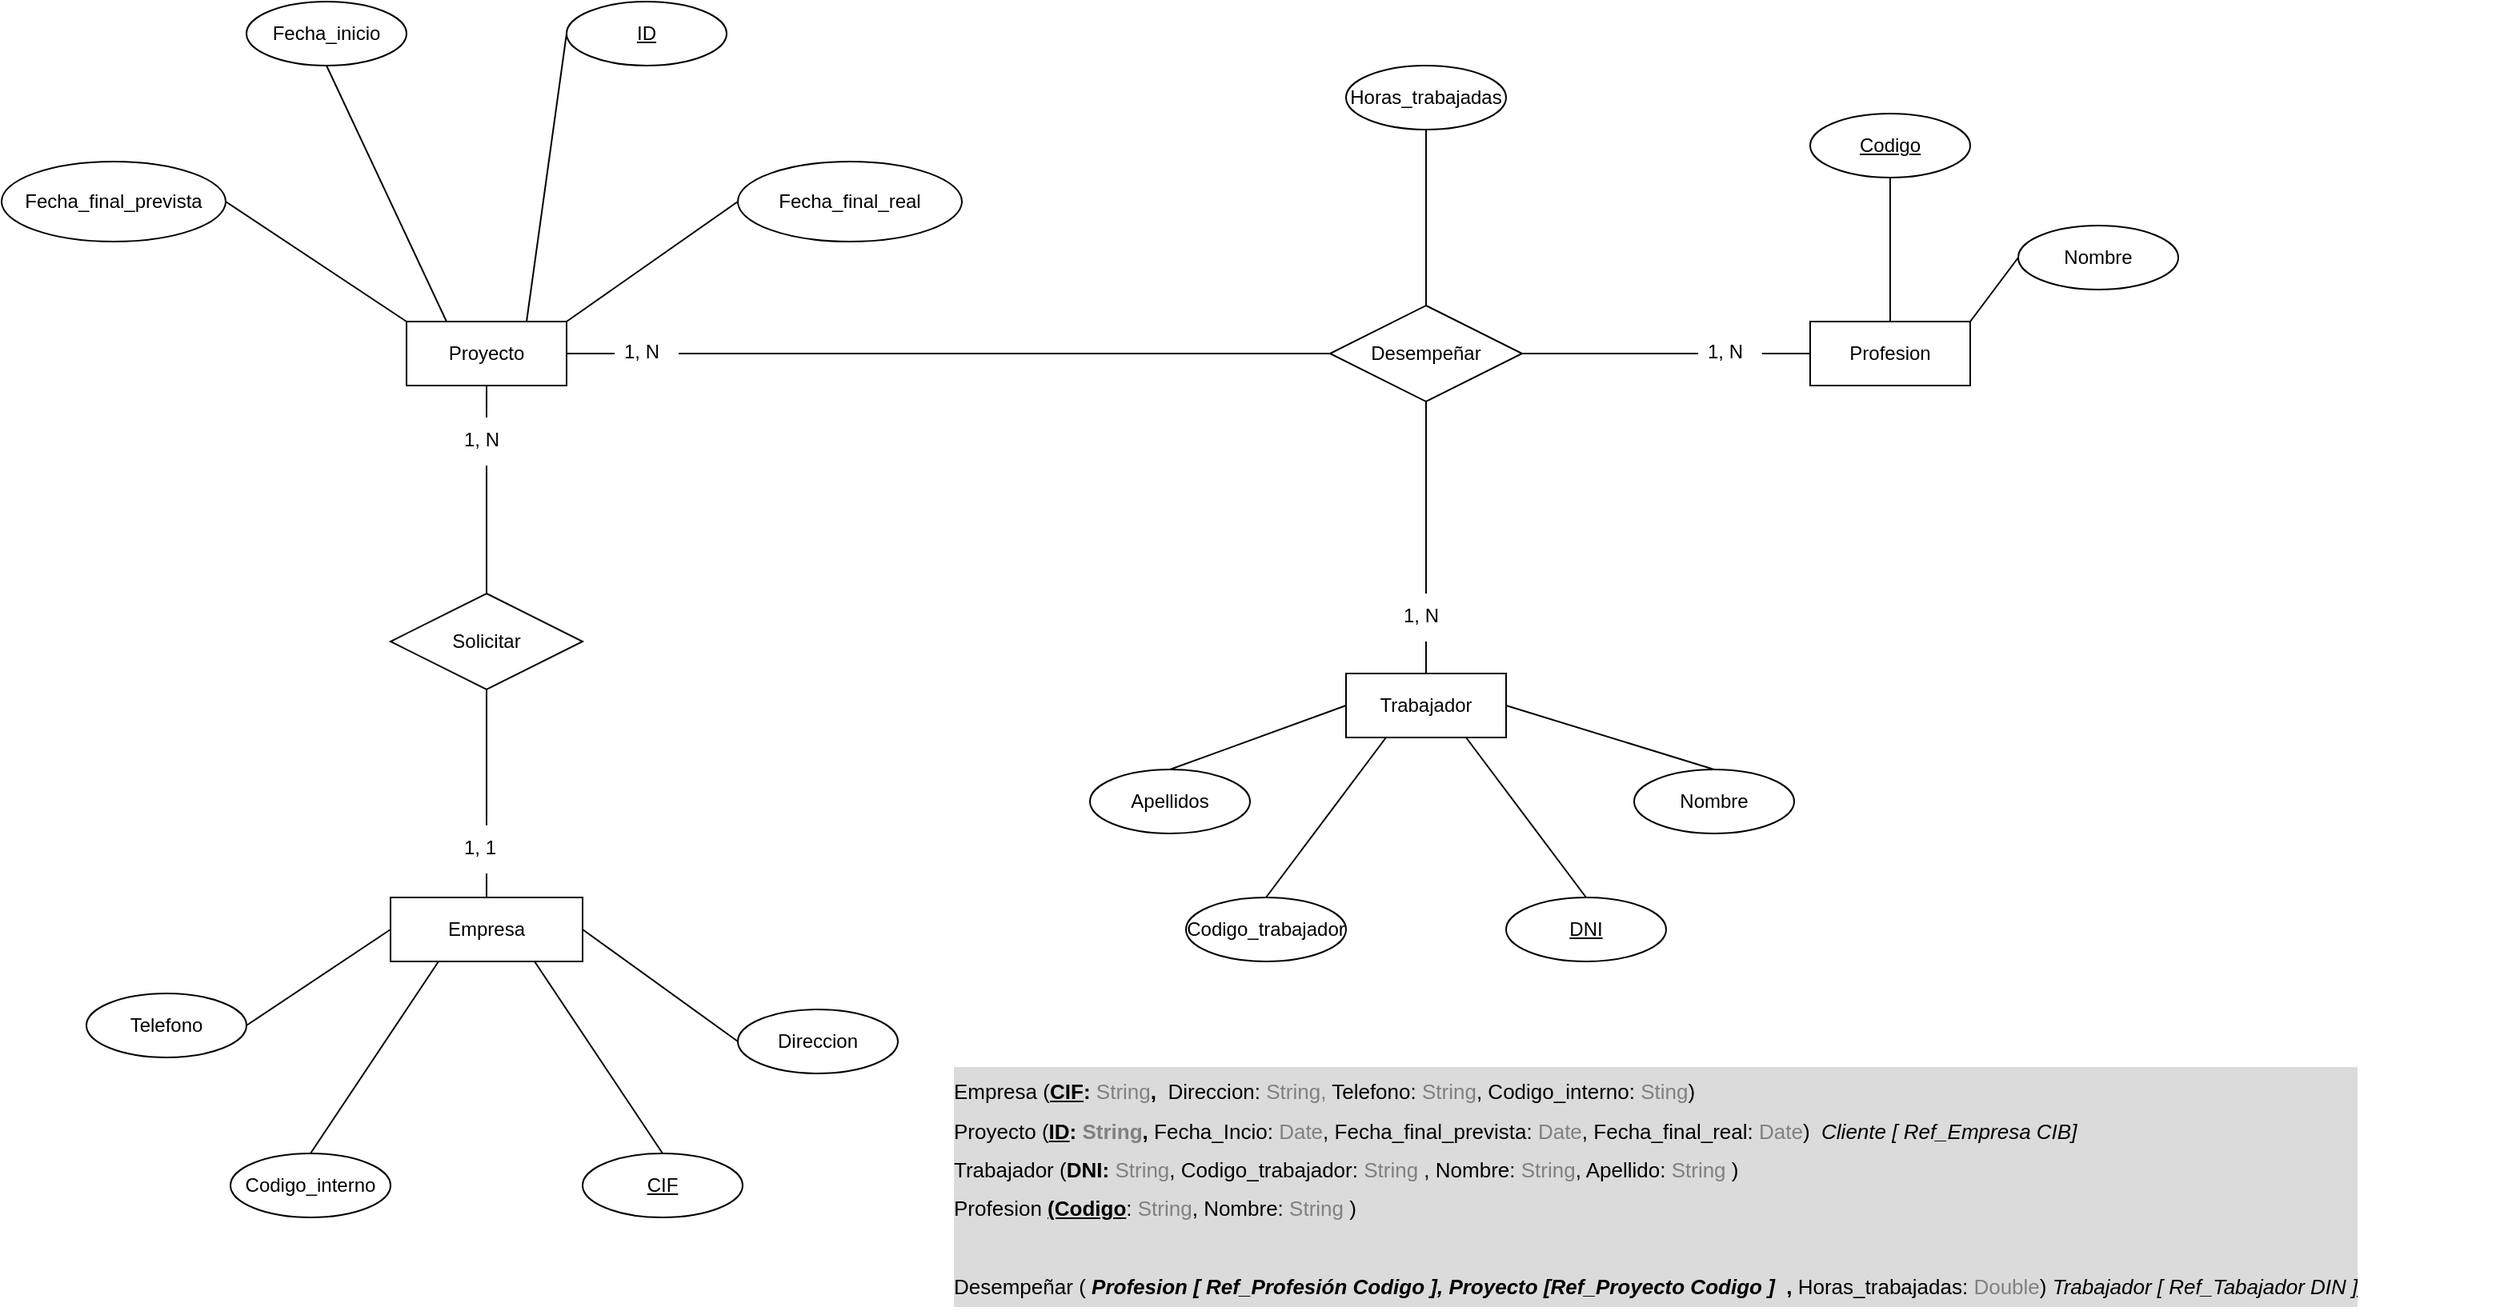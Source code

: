 <mxfile version="22.0.4" type="github">
  <diagram name="Página-1" id="OS-vShhvKpMB2Uq_5CtL">
    <mxGraphModel dx="1386" dy="751" grid="1" gridSize="10" guides="1" tooltips="1" connect="1" arrows="1" fold="1" page="1" pageScale="1" pageWidth="827" pageHeight="1169" math="0" shadow="0">
      <root>
        <mxCell id="0" />
        <mxCell id="1" parent="0" />
        <mxCell id="Ldbrtm0ahJh7P3wSo-CR-1" value="Empresa" style="whiteSpace=wrap;html=1;align=center;rounded=0;" parent="1" vertex="1">
          <mxGeometry x="323" y="610" width="120" height="40" as="geometry" />
        </mxCell>
        <mxCell id="Ldbrtm0ahJh7P3wSo-CR-2" value="Proyecto" style="whiteSpace=wrap;html=1;align=center;rounded=0;" parent="1" vertex="1">
          <mxGeometry x="333" y="250" width="100" height="40" as="geometry" />
        </mxCell>
        <mxCell id="Ldbrtm0ahJh7P3wSo-CR-3" value="Trabajador" style="whiteSpace=wrap;html=1;align=center;rounded=0;" parent="1" vertex="1">
          <mxGeometry x="920" y="470" width="100" height="40" as="geometry" />
        </mxCell>
        <mxCell id="Ldbrtm0ahJh7P3wSo-CR-4" value="Profesion" style="whiteSpace=wrap;html=1;align=center;rounded=0;" parent="1" vertex="1">
          <mxGeometry x="1210" y="250" width="100" height="40" as="geometry" />
        </mxCell>
        <mxCell id="Ldbrtm0ahJh7P3wSo-CR-5" value="CIF" style="ellipse;whiteSpace=wrap;html=1;align=center;fontStyle=4;rounded=0;" parent="1" vertex="1">
          <mxGeometry x="443" y="770" width="100" height="40" as="geometry" />
        </mxCell>
        <mxCell id="Ldbrtm0ahJh7P3wSo-CR-6" value="Direccion" style="ellipse;whiteSpace=wrap;html=1;align=center;rounded=0;" parent="1" vertex="1">
          <mxGeometry x="540" y="680" width="100" height="40" as="geometry" />
        </mxCell>
        <mxCell id="Ldbrtm0ahJh7P3wSo-CR-7" value="Telefono" style="ellipse;whiteSpace=wrap;html=1;align=center;rounded=0;" parent="1" vertex="1">
          <mxGeometry x="133" y="670" width="100" height="40" as="geometry" />
        </mxCell>
        <mxCell id="Ldbrtm0ahJh7P3wSo-CR-8" value="Codigo_interno" style="ellipse;whiteSpace=wrap;html=1;align=center;rounded=0;" parent="1" vertex="1">
          <mxGeometry x="223" y="770" width="100" height="40" as="geometry" />
        </mxCell>
        <mxCell id="Ldbrtm0ahJh7P3wSo-CR-10" value="Fecha_inicio" style="ellipse;whiteSpace=wrap;html=1;align=center;rounded=0;" parent="1" vertex="1">
          <mxGeometry x="233" y="50" width="100" height="40" as="geometry" />
        </mxCell>
        <mxCell id="Ldbrtm0ahJh7P3wSo-CR-11" value="Fecha_final_prevista" style="ellipse;whiteSpace=wrap;html=1;align=center;rounded=0;" parent="1" vertex="1">
          <mxGeometry x="80" y="150" width="140" height="50" as="geometry" />
        </mxCell>
        <mxCell id="Ldbrtm0ahJh7P3wSo-CR-12" value="Fecha_final_real" style="ellipse;whiteSpace=wrap;html=1;align=center;rounded=0;" parent="1" vertex="1">
          <mxGeometry x="540" y="150" width="140" height="50" as="geometry" />
        </mxCell>
        <mxCell id="Ldbrtm0ahJh7P3wSo-CR-14" value="DNI" style="ellipse;whiteSpace=wrap;html=1;align=center;fontStyle=4;rounded=0;" parent="1" vertex="1">
          <mxGeometry x="1020" y="610" width="100" height="40" as="geometry" />
        </mxCell>
        <mxCell id="Ldbrtm0ahJh7P3wSo-CR-15" value="Codigo_trabajador" style="ellipse;whiteSpace=wrap;html=1;align=center;rounded=0;" parent="1" vertex="1">
          <mxGeometry x="820" y="610" width="100" height="40" as="geometry" />
        </mxCell>
        <mxCell id="Ldbrtm0ahJh7P3wSo-CR-16" value="Nombre" style="ellipse;whiteSpace=wrap;html=1;align=center;rounded=0;" parent="1" vertex="1">
          <mxGeometry x="1100" y="530" width="100" height="40" as="geometry" />
        </mxCell>
        <mxCell id="Ldbrtm0ahJh7P3wSo-CR-17" value="Apellidos" style="ellipse;whiteSpace=wrap;html=1;align=center;rounded=0;" parent="1" vertex="1">
          <mxGeometry x="760" y="530" width="100" height="40" as="geometry" />
        </mxCell>
        <mxCell id="Ldbrtm0ahJh7P3wSo-CR-20" value="ID" style="ellipse;whiteSpace=wrap;html=1;align=center;fontStyle=4;rounded=0;" parent="1" vertex="1">
          <mxGeometry x="433" y="50" width="100" height="40" as="geometry" />
        </mxCell>
        <mxCell id="Ldbrtm0ahJh7P3wSo-CR-21" value="Codigo" style="ellipse;whiteSpace=wrap;html=1;align=center;fontStyle=4;rounded=0;" parent="1" vertex="1">
          <mxGeometry x="1210" y="120" width="100" height="40" as="geometry" />
        </mxCell>
        <mxCell id="Ldbrtm0ahJh7P3wSo-CR-22" value="Nombre" style="ellipse;whiteSpace=wrap;html=1;align=center;rounded=0;" parent="1" vertex="1">
          <mxGeometry x="1340" y="190" width="100" height="40" as="geometry" />
        </mxCell>
        <mxCell id="Ldbrtm0ahJh7P3wSo-CR-23" value="Solicitar" style="shape=rhombus;perimeter=rhombusPerimeter;whiteSpace=wrap;html=1;align=center;rounded=0;" parent="1" vertex="1">
          <mxGeometry x="323" y="420" width="120" height="60" as="geometry" />
        </mxCell>
        <mxCell id="Ldbrtm0ahJh7P3wSo-CR-24" value="" style="endArrow=none;html=1;rounded=0;exitX=0.5;exitY=0;exitDx=0;exitDy=0;entryX=0.5;entryY=1;entryDx=0;entryDy=0;" parent="1" source="Ldbrtm0ahJh7P3wSo-CR-40" target="Ldbrtm0ahJh7P3wSo-CR-23" edge="1">
          <mxGeometry relative="1" as="geometry">
            <mxPoint x="510" y="490" as="sourcePoint" />
            <mxPoint x="670" y="490" as="targetPoint" />
          </mxGeometry>
        </mxCell>
        <mxCell id="Ldbrtm0ahJh7P3wSo-CR-25" value="" style="endArrow=none;html=1;rounded=0;exitX=0.5;exitY=0;exitDx=0;exitDy=0;entryX=0.5;entryY=1;entryDx=0;entryDy=0;" parent="1" source="Ldbrtm0ahJh7P3wSo-CR-39" target="Ldbrtm0ahJh7P3wSo-CR-2" edge="1">
          <mxGeometry relative="1" as="geometry">
            <mxPoint x="393" y="620" as="sourcePoint" />
            <mxPoint x="393" y="490" as="targetPoint" />
          </mxGeometry>
        </mxCell>
        <mxCell id="Ldbrtm0ahJh7P3wSo-CR-26" value="" style="endArrow=none;html=1;rounded=0;exitX=0.5;exitY=0;exitDx=0;exitDy=0;entryX=0.75;entryY=1;entryDx=0;entryDy=0;" parent="1" source="Ldbrtm0ahJh7P3wSo-CR-5" target="Ldbrtm0ahJh7P3wSo-CR-1" edge="1">
          <mxGeometry relative="1" as="geometry">
            <mxPoint x="510" y="490" as="sourcePoint" />
            <mxPoint x="670" y="490" as="targetPoint" />
          </mxGeometry>
        </mxCell>
        <mxCell id="Ldbrtm0ahJh7P3wSo-CR-27" value="" style="endArrow=none;html=1;rounded=0;exitX=1;exitY=0.5;exitDx=0;exitDy=0;entryX=0;entryY=0.5;entryDx=0;entryDy=0;" parent="1" source="Ldbrtm0ahJh7P3wSo-CR-1" target="Ldbrtm0ahJh7P3wSo-CR-6" edge="1">
          <mxGeometry relative="1" as="geometry">
            <mxPoint x="510" y="490" as="sourcePoint" />
            <mxPoint x="670" y="490" as="targetPoint" />
          </mxGeometry>
        </mxCell>
        <mxCell id="Ldbrtm0ahJh7P3wSo-CR-28" value="" style="endArrow=none;html=1;rounded=0;exitX=1;exitY=0.5;exitDx=0;exitDy=0;entryX=0;entryY=0.5;entryDx=0;entryDy=0;" parent="1" source="Ldbrtm0ahJh7P3wSo-CR-7" target="Ldbrtm0ahJh7P3wSo-CR-1" edge="1">
          <mxGeometry relative="1" as="geometry">
            <mxPoint x="510" y="490" as="sourcePoint" />
            <mxPoint x="670" y="490" as="targetPoint" />
          </mxGeometry>
        </mxCell>
        <mxCell id="Ldbrtm0ahJh7P3wSo-CR-29" value="" style="endArrow=none;html=1;rounded=0;exitX=0.5;exitY=0;exitDx=0;exitDy=0;entryX=0.25;entryY=1;entryDx=0;entryDy=0;" parent="1" source="Ldbrtm0ahJh7P3wSo-CR-8" target="Ldbrtm0ahJh7P3wSo-CR-1" edge="1">
          <mxGeometry relative="1" as="geometry">
            <mxPoint x="510" y="490" as="sourcePoint" />
            <mxPoint x="670" y="490" as="targetPoint" />
          </mxGeometry>
        </mxCell>
        <mxCell id="Ldbrtm0ahJh7P3wSo-CR-30" value="" style="endArrow=none;html=1;rounded=0;exitX=1;exitY=0;exitDx=0;exitDy=0;entryX=0;entryY=0.5;entryDx=0;entryDy=0;" parent="1" source="Ldbrtm0ahJh7P3wSo-CR-2" target="Ldbrtm0ahJh7P3wSo-CR-12" edge="1">
          <mxGeometry relative="1" as="geometry">
            <mxPoint x="510" y="190" as="sourcePoint" />
            <mxPoint x="670" y="190" as="targetPoint" />
          </mxGeometry>
        </mxCell>
        <mxCell id="Ldbrtm0ahJh7P3wSo-CR-31" value="" style="endArrow=none;html=1;rounded=0;entryX=0;entryY=0.5;entryDx=0;entryDy=0;exitX=0.75;exitY=0;exitDx=0;exitDy=0;" parent="1" source="Ldbrtm0ahJh7P3wSo-CR-2" target="Ldbrtm0ahJh7P3wSo-CR-20" edge="1">
          <mxGeometry relative="1" as="geometry">
            <mxPoint x="510" y="190" as="sourcePoint" />
            <mxPoint x="670" y="190" as="targetPoint" />
          </mxGeometry>
        </mxCell>
        <mxCell id="Ldbrtm0ahJh7P3wSo-CR-33" value="" style="endArrow=none;html=1;rounded=0;exitX=0.5;exitY=1;exitDx=0;exitDy=0;entryX=0.25;entryY=0;entryDx=0;entryDy=0;" parent="1" source="Ldbrtm0ahJh7P3wSo-CR-10" target="Ldbrtm0ahJh7P3wSo-CR-2" edge="1">
          <mxGeometry relative="1" as="geometry">
            <mxPoint x="510" y="190" as="sourcePoint" />
            <mxPoint x="670" y="190" as="targetPoint" />
          </mxGeometry>
        </mxCell>
        <mxCell id="Ldbrtm0ahJh7P3wSo-CR-34" value="" style="endArrow=none;html=1;rounded=0;exitX=1;exitY=0.5;exitDx=0;exitDy=0;entryX=0;entryY=0;entryDx=0;entryDy=0;" parent="1" source="Ldbrtm0ahJh7P3wSo-CR-11" target="Ldbrtm0ahJh7P3wSo-CR-2" edge="1">
          <mxGeometry relative="1" as="geometry">
            <mxPoint x="510" y="190" as="sourcePoint" />
            <mxPoint x="670" y="190" as="targetPoint" />
          </mxGeometry>
        </mxCell>
        <mxCell id="Ldbrtm0ahJh7P3wSo-CR-41" value="Desempeñar" style="shape=rhombus;perimeter=rhombusPerimeter;whiteSpace=wrap;html=1;align=center;rounded=0;" parent="1" vertex="1">
          <mxGeometry x="910" y="240" width="120" height="60" as="geometry" />
        </mxCell>
        <mxCell id="Ldbrtm0ahJh7P3wSo-CR-42" value="" style="endArrow=none;html=1;rounded=0;exitX=1;exitY=0.5;exitDx=0;exitDy=0;entryX=0;entryY=0.5;entryDx=0;entryDy=0;" parent="1" source="Ldbrtm0ahJh7P3wSo-CR-51" target="Ldbrtm0ahJh7P3wSo-CR-41" edge="1">
          <mxGeometry relative="1" as="geometry">
            <mxPoint x="510" y="390" as="sourcePoint" />
            <mxPoint x="670" y="390" as="targetPoint" />
          </mxGeometry>
        </mxCell>
        <mxCell id="Ldbrtm0ahJh7P3wSo-CR-43" value="" style="endArrow=none;html=1;rounded=0;entryX=0;entryY=0.5;entryDx=0;entryDy=0;exitX=1;exitY=0.5;exitDx=0;exitDy=0;" parent="1" source="Ldbrtm0ahJh7P3wSo-CR-52" target="Ldbrtm0ahJh7P3wSo-CR-4" edge="1">
          <mxGeometry relative="1" as="geometry">
            <mxPoint x="670" y="390" as="sourcePoint" />
            <mxPoint x="830" y="390" as="targetPoint" />
          </mxGeometry>
        </mxCell>
        <mxCell id="Ldbrtm0ahJh7P3wSo-CR-45" value="" style="endArrow=none;html=1;rounded=0;entryX=0.5;entryY=0;entryDx=0;entryDy=0;exitX=0.5;exitY=1;exitDx=0;exitDy=0;" parent="1" source="Ldbrtm0ahJh7P3wSo-CR-54" target="Ldbrtm0ahJh7P3wSo-CR-3" edge="1">
          <mxGeometry relative="1" as="geometry">
            <mxPoint x="670" y="390" as="sourcePoint" />
            <mxPoint x="830" y="390" as="targetPoint" />
          </mxGeometry>
        </mxCell>
        <mxCell id="Ldbrtm0ahJh7P3wSo-CR-46" value="" style="endArrow=none;html=1;rounded=0;exitX=0.5;exitY=1;exitDx=0;exitDy=0;entryX=0.5;entryY=0;entryDx=0;entryDy=0;" parent="1" source="Ldbrtm0ahJh7P3wSo-CR-21" target="Ldbrtm0ahJh7P3wSo-CR-4" edge="1">
          <mxGeometry relative="1" as="geometry">
            <mxPoint x="670" y="390" as="sourcePoint" />
            <mxPoint x="830" y="390" as="targetPoint" />
          </mxGeometry>
        </mxCell>
        <mxCell id="Ldbrtm0ahJh7P3wSo-CR-48" value="" style="endArrow=none;html=1;rounded=0;entryX=0;entryY=0.5;entryDx=0;entryDy=0;exitX=1;exitY=0;exitDx=0;exitDy=0;" parent="1" source="Ldbrtm0ahJh7P3wSo-CR-4" target="Ldbrtm0ahJh7P3wSo-CR-22" edge="1">
          <mxGeometry relative="1" as="geometry">
            <mxPoint x="670" y="390" as="sourcePoint" />
            <mxPoint x="830" y="390" as="targetPoint" />
          </mxGeometry>
        </mxCell>
        <mxCell id="Ldbrtm0ahJh7P3wSo-CR-49" value="" style="endArrow=none;html=1;rounded=0;exitX=0.5;exitY=0;exitDx=0;exitDy=0;entryX=0.5;entryY=1;entryDx=0;entryDy=0;" parent="1" source="Ldbrtm0ahJh7P3wSo-CR-1" target="Ldbrtm0ahJh7P3wSo-CR-40" edge="1">
          <mxGeometry relative="1" as="geometry">
            <mxPoint x="383" y="610" as="sourcePoint" />
            <mxPoint x="383" y="480" as="targetPoint" />
          </mxGeometry>
        </mxCell>
        <mxCell id="Ldbrtm0ahJh7P3wSo-CR-40" value="1, 1" style="text;strokeColor=none;fillColor=none;spacingLeft=4;spacingRight=4;overflow=hidden;rotatable=0;points=[[0,0.5],[1,0.5]];portConstraint=eastwest;fontSize=12;whiteSpace=wrap;html=1;rounded=0;" parent="1" vertex="1">
          <mxGeometry x="363" y="565" width="40" height="30" as="geometry" />
        </mxCell>
        <mxCell id="Ldbrtm0ahJh7P3wSo-CR-50" value="" style="endArrow=none;html=1;rounded=0;exitX=0.5;exitY=0;exitDx=0;exitDy=0;entryX=0.5;entryY=1;entryDx=0;entryDy=0;" parent="1" source="Ldbrtm0ahJh7P3wSo-CR-23" target="Ldbrtm0ahJh7P3wSo-CR-39" edge="1">
          <mxGeometry relative="1" as="geometry">
            <mxPoint x="383" y="420" as="sourcePoint" />
            <mxPoint x="383" y="290" as="targetPoint" />
          </mxGeometry>
        </mxCell>
        <mxCell id="Ldbrtm0ahJh7P3wSo-CR-39" value="1, N" style="text;strokeColor=none;fillColor=none;spacingLeft=4;spacingRight=4;overflow=hidden;rotatable=0;points=[[0,0.5],[1,0.5]];portConstraint=eastwest;fontSize=12;whiteSpace=wrap;html=1;rounded=0;" parent="1" vertex="1">
          <mxGeometry x="363" y="310" width="40" height="30" as="geometry" />
        </mxCell>
        <mxCell id="Ldbrtm0ahJh7P3wSo-CR-53" value="" style="endArrow=none;html=1;rounded=0;entryX=0;entryY=0.5;entryDx=0;entryDy=0;exitX=1;exitY=0.5;exitDx=0;exitDy=0;" parent="1" source="Ldbrtm0ahJh7P3wSo-CR-41" target="Ldbrtm0ahJh7P3wSo-CR-52" edge="1">
          <mxGeometry relative="1" as="geometry">
            <mxPoint x="1030" y="270" as="sourcePoint" />
            <mxPoint x="1210" y="270" as="targetPoint" />
          </mxGeometry>
        </mxCell>
        <mxCell id="Ldbrtm0ahJh7P3wSo-CR-52" value="1, N" style="text;strokeColor=none;fillColor=none;spacingLeft=4;spacingRight=4;overflow=hidden;rotatable=0;points=[[0,0.5],[1,0.5]];portConstraint=eastwest;fontSize=12;whiteSpace=wrap;html=1;rounded=0;" parent="1" vertex="1">
          <mxGeometry x="1140" y="255" width="40" height="30" as="geometry" />
        </mxCell>
        <mxCell id="Ldbrtm0ahJh7P3wSo-CR-55" value="" style="endArrow=none;html=1;rounded=0;entryX=0.5;entryY=0;entryDx=0;entryDy=0;exitX=0.5;exitY=1;exitDx=0;exitDy=0;" parent="1" source="Ldbrtm0ahJh7P3wSo-CR-41" target="Ldbrtm0ahJh7P3wSo-CR-54" edge="1">
          <mxGeometry relative="1" as="geometry">
            <mxPoint x="970" y="300" as="sourcePoint" />
            <mxPoint x="970" y="470" as="targetPoint" />
          </mxGeometry>
        </mxCell>
        <mxCell id="Ldbrtm0ahJh7P3wSo-CR-54" value="1, N" style="text;strokeColor=none;fillColor=none;spacingLeft=4;spacingRight=4;overflow=hidden;rotatable=0;points=[[0,0.5],[1,0.5]];portConstraint=eastwest;fontSize=12;whiteSpace=wrap;html=1;rounded=0;" parent="1" vertex="1">
          <mxGeometry x="950" y="420" width="40" height="30" as="geometry" />
        </mxCell>
        <mxCell id="Ldbrtm0ahJh7P3wSo-CR-56" value="" style="endArrow=none;html=1;rounded=0;exitX=1;exitY=0.5;exitDx=0;exitDy=0;entryX=0;entryY=0.5;entryDx=0;entryDy=0;" parent="1" source="Ldbrtm0ahJh7P3wSo-CR-2" target="Ldbrtm0ahJh7P3wSo-CR-51" edge="1">
          <mxGeometry relative="1" as="geometry">
            <mxPoint x="433" y="270" as="sourcePoint" />
            <mxPoint x="750" y="270" as="targetPoint" />
          </mxGeometry>
        </mxCell>
        <mxCell id="Ldbrtm0ahJh7P3wSo-CR-51" value="1, N" style="text;strokeColor=none;fillColor=none;spacingLeft=4;spacingRight=4;overflow=hidden;rotatable=0;points=[[0,0.5],[1,0.5]];portConstraint=eastwest;fontSize=12;whiteSpace=wrap;html=1;rounded=0;" parent="1" vertex="1">
          <mxGeometry x="463" y="255" width="40" height="30" as="geometry" />
        </mxCell>
        <mxCell id="Ldbrtm0ahJh7P3wSo-CR-57" value="" style="endArrow=none;html=1;rounded=0;entryX=0;entryY=0.5;entryDx=0;entryDy=0;exitX=0.5;exitY=0;exitDx=0;exitDy=0;" parent="1" source="Ldbrtm0ahJh7P3wSo-CR-17" target="Ldbrtm0ahJh7P3wSo-CR-3" edge="1">
          <mxGeometry relative="1" as="geometry">
            <mxPoint x="590" y="590" as="sourcePoint" />
            <mxPoint x="750" y="590" as="targetPoint" />
          </mxGeometry>
        </mxCell>
        <mxCell id="Ldbrtm0ahJh7P3wSo-CR-58" value="" style="endArrow=none;html=1;rounded=0;entryX=0.25;entryY=1;entryDx=0;entryDy=0;exitX=0.5;exitY=0;exitDx=0;exitDy=0;" parent="1" source="Ldbrtm0ahJh7P3wSo-CR-15" target="Ldbrtm0ahJh7P3wSo-CR-3" edge="1">
          <mxGeometry relative="1" as="geometry">
            <mxPoint x="590" y="390" as="sourcePoint" />
            <mxPoint x="750" y="390" as="targetPoint" />
          </mxGeometry>
        </mxCell>
        <mxCell id="Ldbrtm0ahJh7P3wSo-CR-59" value="" style="endArrow=none;html=1;rounded=0;entryX=0.75;entryY=1;entryDx=0;entryDy=0;exitX=0.5;exitY=0;exitDx=0;exitDy=0;" parent="1" source="Ldbrtm0ahJh7P3wSo-CR-14" target="Ldbrtm0ahJh7P3wSo-CR-3" edge="1">
          <mxGeometry relative="1" as="geometry">
            <mxPoint x="880" y="620" as="sourcePoint" />
            <mxPoint x="955" y="520" as="targetPoint" />
          </mxGeometry>
        </mxCell>
        <mxCell id="Ldbrtm0ahJh7P3wSo-CR-60" value="" style="endArrow=none;html=1;rounded=0;entryX=1;entryY=0.5;entryDx=0;entryDy=0;exitX=0.5;exitY=0;exitDx=0;exitDy=0;" parent="1" source="Ldbrtm0ahJh7P3wSo-CR-16" target="Ldbrtm0ahJh7P3wSo-CR-3" edge="1">
          <mxGeometry relative="1" as="geometry">
            <mxPoint x="1080" y="620" as="sourcePoint" />
            <mxPoint x="1005" y="520" as="targetPoint" />
          </mxGeometry>
        </mxCell>
        <mxCell id="Ldbrtm0ahJh7P3wSo-CR-61" value="Horas_trabajadas" style="ellipse;whiteSpace=wrap;html=1;align=center;rounded=0;" parent="1" vertex="1">
          <mxGeometry x="920" y="90" width="100" height="40" as="geometry" />
        </mxCell>
        <mxCell id="Ldbrtm0ahJh7P3wSo-CR-62" value="" style="endArrow=none;html=1;rounded=0;exitX=0.5;exitY=1;exitDx=0;exitDy=0;entryX=0.5;entryY=0;entryDx=0;entryDy=0;" parent="1" source="Ldbrtm0ahJh7P3wSo-CR-61" target="Ldbrtm0ahJh7P3wSo-CR-41" edge="1">
          <mxGeometry relative="1" as="geometry">
            <mxPoint x="590" y="390" as="sourcePoint" />
            <mxPoint x="750" y="390" as="targetPoint" />
          </mxGeometry>
        </mxCell>
        <mxCell id="wWlhVUCMnUTc1HB2ck-X-3" value="&lt;h1 style=&quot;font-size: 13px;&quot;&gt;&lt;font style=&quot;font-size: 13px;&quot;&gt;&lt;span style=&quot;font-weight: normal;&quot;&gt;Empresa&lt;/span&gt; &lt;span style=&quot;font-weight: normal;&quot;&gt;(&lt;/span&gt;&lt;u style=&quot;&quot;&gt;CIF&lt;/u&gt;: &lt;font style=&quot;font-weight: normal; font-size: 13px;&quot; color=&quot;#808080&quot;&gt;String&lt;/font&gt;,&amp;nbsp; &lt;span style=&quot;font-weight: normal;&quot;&gt;Direccion: &lt;font style=&quot;font-size: 13px;&quot; color=&quot;#808080&quot;&gt;String,&lt;/font&gt; Telefono: &lt;font style=&quot;font-size: 13px;&quot; color=&quot;#808080&quot;&gt;String&lt;/font&gt;, Codigo_interno: &lt;font style=&quot;font-size: 13px;&quot; color=&quot;#808080&quot;&gt;Sting&lt;/font&gt;)&lt;/span&gt;&lt;/font&gt;&lt;/h1&gt;&lt;h1 style=&quot;line-height: 120%; font-size: 13px;&quot;&gt;&lt;font style=&quot;font-size: 13px;&quot;&gt;&lt;span style=&quot;font-weight: normal;&quot;&gt;Proyecto&lt;/span&gt; &lt;span style=&quot;font-weight: normal;&quot;&gt;(&lt;/span&gt;&lt;u&gt;ID&lt;/u&gt;: &lt;font style=&quot;font-size: 13px;&quot; color=&quot;#808080&quot;&gt;String&lt;/font&gt;, &lt;span style=&quot;font-weight: normal;&quot;&gt;Fecha_Incio: &lt;font style=&quot;font-size: 13px;&quot; color=&quot;#808080&quot;&gt;Date&lt;/font&gt;, Fecha_final_prevista: &lt;font style=&quot;font-size: 13px;&quot; color=&quot;#808080&quot;&gt;Date&lt;/font&gt;, Fecha_final_real: &lt;font style=&quot;font-size: 13px;&quot; color=&quot;#808080&quot;&gt;Date&lt;/font&gt;&lt;/span&gt;&lt;span style=&quot;font-weight: normal;&quot;&gt;)&amp;nbsp; &lt;i&gt;Cliente [ Ref_Empresa CIB]&amp;nbsp;&lt;/i&gt;&lt;/span&gt;&lt;/font&gt;&lt;/h1&gt;&lt;h1 style=&quot;line-height: 120%; font-size: 13px;&quot;&gt;&lt;font style=&quot;font-size: 13px;&quot;&gt;&lt;span style=&quot;font-weight: normal;&quot;&gt;Trabajador&lt;/span&gt; &lt;span style=&quot;font-weight: normal;&quot;&gt;(&lt;/span&gt;DNI:&lt;span style=&quot;font-weight: normal;&quot;&gt; &lt;font style=&quot;font-size: 13px;&quot; color=&quot;#808080&quot;&gt;String&lt;/font&gt;&lt;/span&gt;&lt;span style=&quot;font-weight: normal;&quot;&gt;, Codigo_trabajador: &lt;font style=&quot;font-size: 13px;&quot; color=&quot;#808080&quot;&gt;String&lt;/font&gt; , Nombre: &lt;font style=&quot;font-size: 13px;&quot; color=&quot;#808080&quot;&gt;String&lt;/font&gt;, Apellido: &lt;font style=&quot;font-size: 13px;&quot; color=&quot;#808080&quot;&gt;String&lt;/font&gt; )&lt;/span&gt;&lt;/font&gt;&lt;/h1&gt;&lt;h1 style=&quot;line-height: 120%; font-size: 13px;&quot;&gt;&lt;font style=&quot;font-size: 13px;&quot;&gt;&lt;span style=&quot;font-weight: normal;&quot;&gt;Profesion&lt;/span&gt; &lt;u&gt;(Codigo&lt;/u&gt;&lt;span style=&quot;font-weight: normal;&quot;&gt;: &lt;font style=&quot;font-size: 13px;&quot; color=&quot;#808080&quot;&gt;String&lt;/font&gt;&lt;/span&gt;&lt;span style=&quot;font-weight: normal;&quot;&gt;, Nombre:&lt;font style=&quot;font-size: 13px;&quot; color=&quot;#808080&quot;&gt; String&lt;/font&gt; )&lt;/span&gt;&lt;/font&gt;&lt;/h1&gt;&lt;div&gt;&lt;font style=&quot;font-size: 13px;&quot;&gt;&lt;span style=&quot;font-weight: normal;&quot;&gt;&lt;br&gt;&lt;/span&gt;&lt;/font&gt;&lt;/div&gt;&lt;h1 style=&quot;font-size: 13px;&quot;&gt;&lt;font style=&quot;font-size: 13px;&quot;&gt;&lt;span style=&quot;font-weight: normal;&quot;&gt;Desempeñar&lt;/span&gt; &lt;span style=&quot;font-weight: normal;&quot;&gt;(&lt;/span&gt;&lt;i&gt;&amp;nbsp;Profesion [ Ref_Profesión Codigo ], Proyecto [Ref_Proyecto Codigo ]&amp;nbsp;&lt;/i&gt; , &lt;span style=&quot;font-weight: normal;&quot;&gt;Horas_trabajadas:&lt;font color=&quot;#808080&quot;&gt; Double&lt;/font&gt;)&amp;nbsp;&lt;/span&gt;&lt;/font&gt;&lt;i style=&quot;font-weight: normal; border-color: var(--border-color);&quot;&gt;T&lt;/i&gt;&lt;i style=&quot;font-weight: normal; border-color: var(--border-color);&quot;&gt;rabajador [ Ref_Tabajador DIN&amp;nbsp;&lt;u style=&quot;border-color: var(--border-color);&quot;&gt;]&lt;/u&gt;&lt;/i&gt;&lt;/h1&gt;" style="text;html=1;strokeColor=none;fillColor=none;spacing=5;spacingTop=0;whiteSpace=wrap;overflow=hidden;rounded=0;labelBackgroundColor=#dbdbdb;verticalAlign=middle;align=left;spacingBottom=0;dashed=1;" parent="1" vertex="1">
          <mxGeometry x="670" y="710" width="970" height="160" as="geometry" />
        </mxCell>
      </root>
    </mxGraphModel>
  </diagram>
</mxfile>

